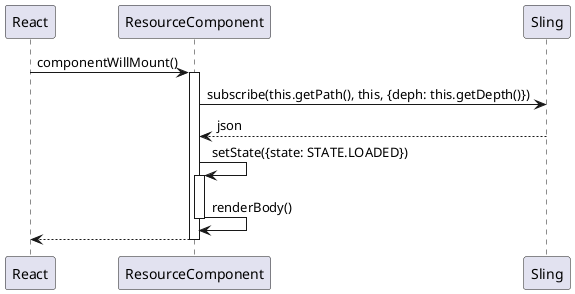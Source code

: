 @startuml


React -> ResourceComponent: componentWillMount()
activate ResourceComponent
ResourceComponent -> Sling: subscribe(this.getPath(), this, {deph: this.getDepth()})
Sling --> ResourceComponent : json
ResourceComponent -> ResourceComponent: setState({state: STATE.LOADED})
activate ResourceComponent
ResourceComponent -> ResourceComponent: renderBody()

deactivate ResourceComponent
ResourceComponent --> React
deactivate ResourceComponent

@enduml